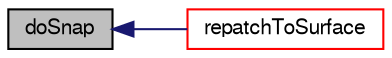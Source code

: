 digraph "doSnap"
{
  bgcolor="transparent";
  edge [fontname="FreeSans",fontsize="10",labelfontname="FreeSans",labelfontsize="10"];
  node [fontname="FreeSans",fontsize="10",shape=record];
  rankdir="LR";
  Node5966 [label="doSnap",height=0.2,width=0.4,color="black", fillcolor="grey75", style="filled", fontcolor="black"];
  Node5966 -> Node5967 [dir="back",color="midnightblue",fontsize="10",style="solid",fontname="FreeSans"];
  Node5967 [label="repatchToSurface",height=0.2,width=0.4,color="red",URL="$a24622.html#abf0c9c836463b6164ef331dce238b2fa",tooltip="Repatch faces according to surface nearest the face centre. "];
}

